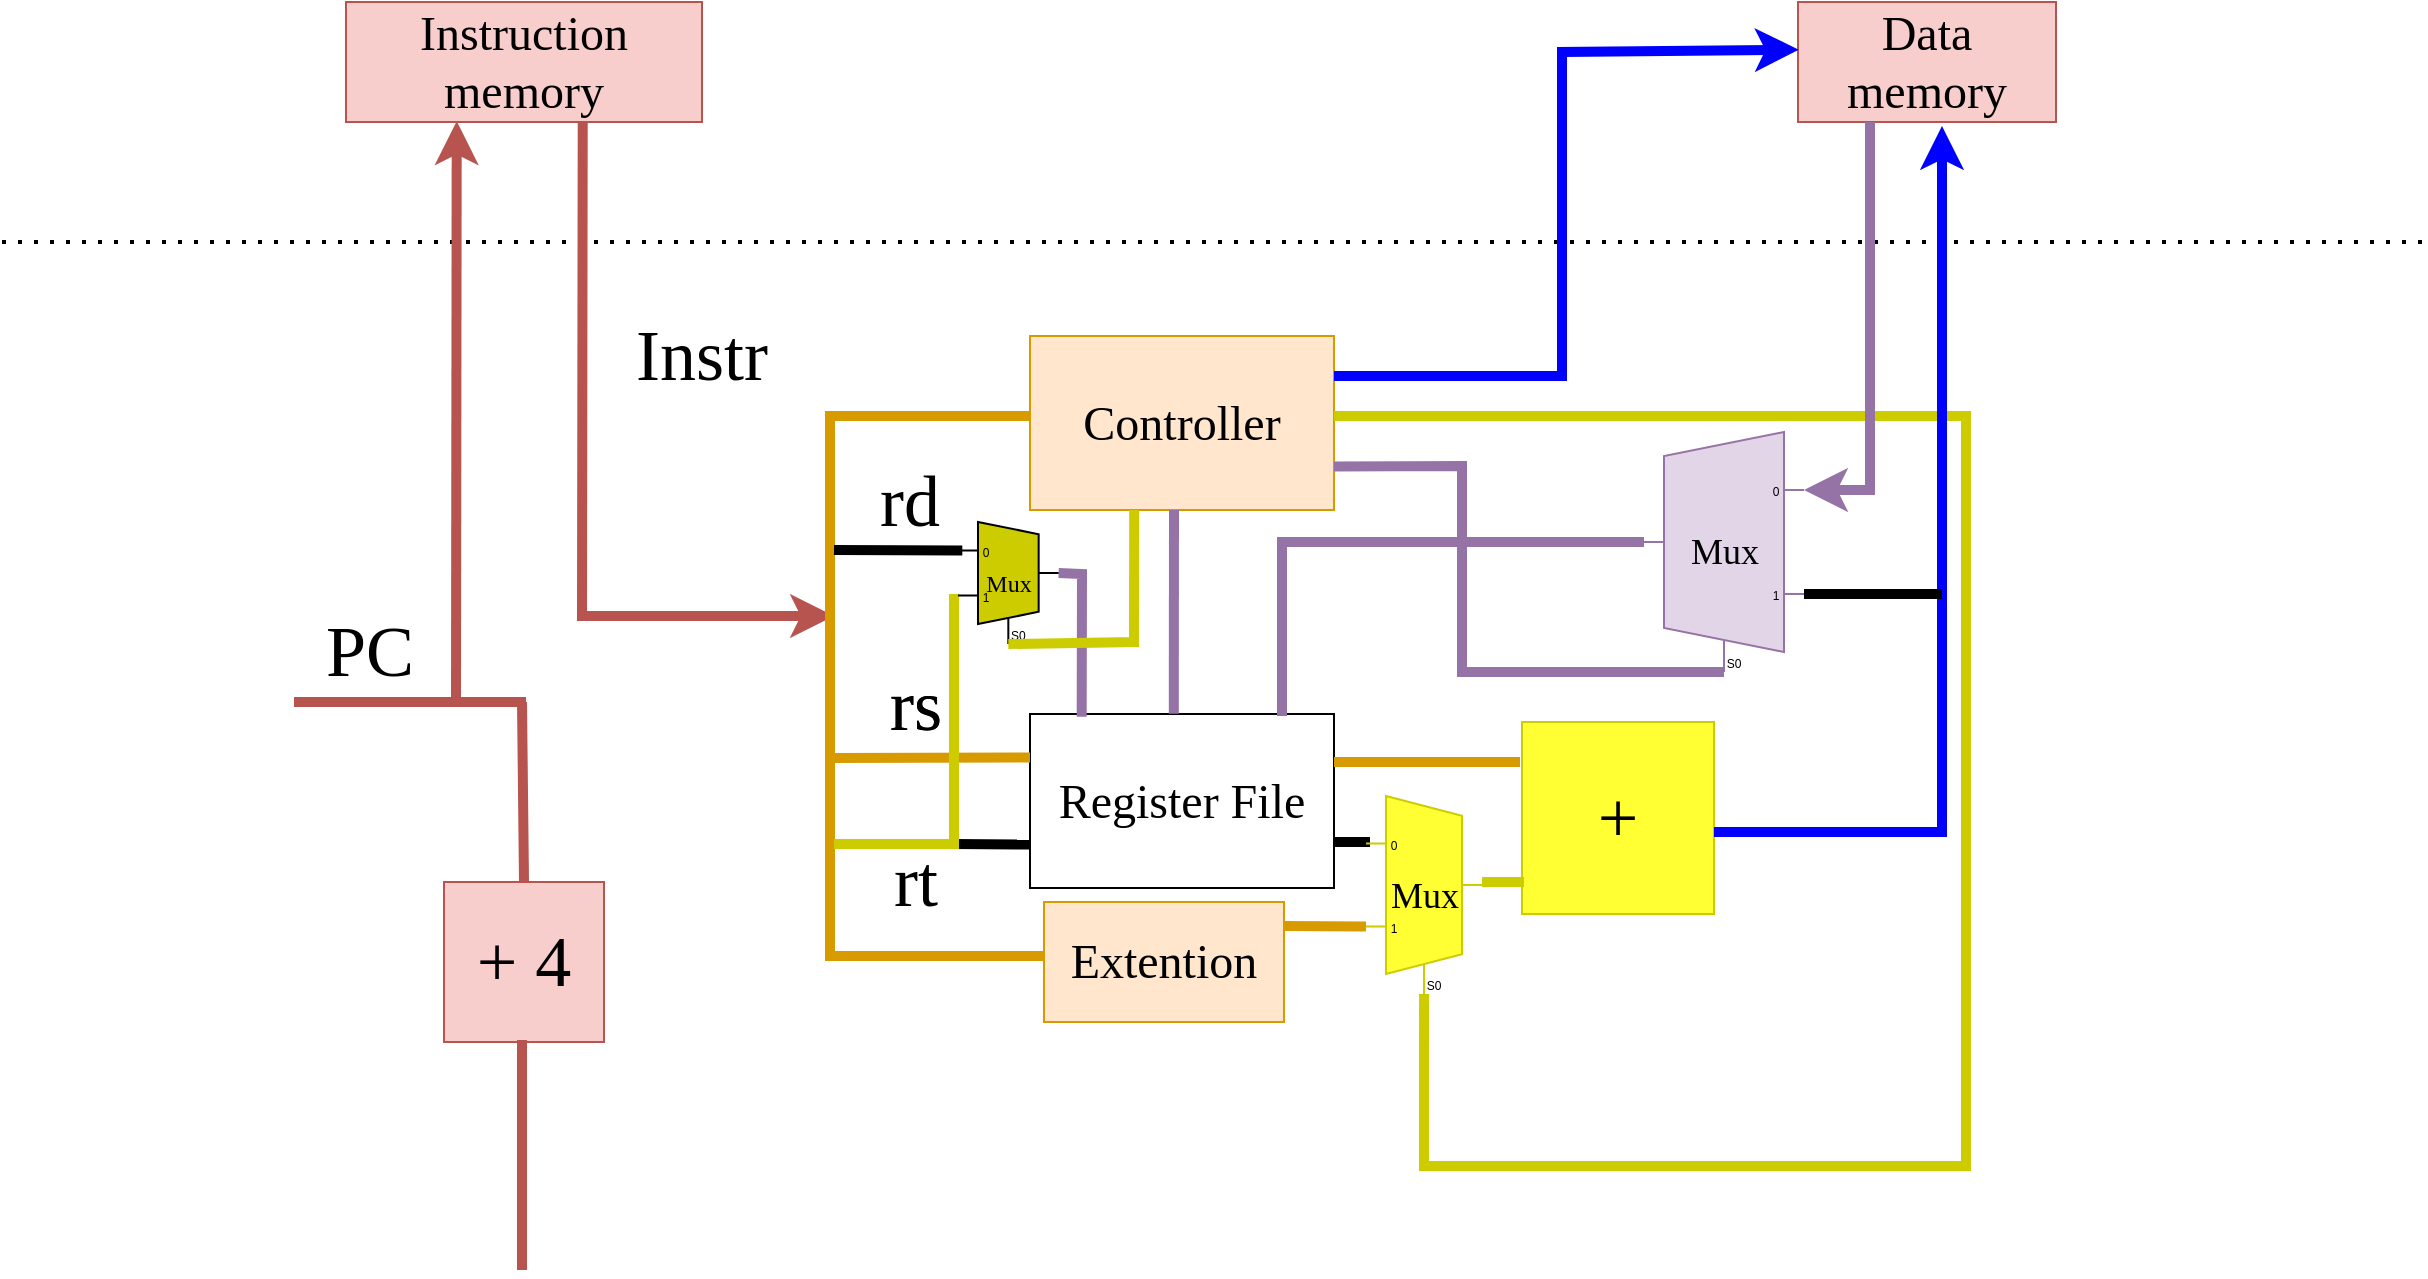 <mxfile version="14.2.4" type="embed">
    <diagram id="UxHduN-RNN_G0654ucRH" name="Page-1">
        <mxGraphModel dx="1280" dy="585" grid="0" gridSize="10" guides="1" tooltips="1" connect="1" arrows="1" fold="1" page="1" pageScale="1" pageWidth="827" pageHeight="1169" math="0" shadow="0">
            <root>
                <mxCell id="0"/>
                <mxCell id="1" parent="0"/>
                <mxCell id="7" value="&lt;font style=&quot;font-size: 24px&quot; face=&quot;Ubuntu Mono&quot;&gt;Instruction memory&lt;/font&gt;" style="rounded=0;whiteSpace=wrap;html=1;fillColor=#f8cecc;strokeColor=#b85450;" parent="1" vertex="1">
                    <mxGeometry x="442" y="180" width="178" height="60" as="geometry"/>
                </mxCell>
                <mxCell id="8" value="" style="endArrow=none;dashed=1;html=1;dashPattern=1 3;strokeWidth=2;" parent="1" edge="1">
                    <mxGeometry width="50" height="50" relative="1" as="geometry">
                        <mxPoint x="270" y="300" as="sourcePoint"/>
                        <mxPoint x="1480" y="300" as="targetPoint"/>
                    </mxGeometry>
                </mxCell>
                <mxCell id="9" value="" style="endArrow=classic;html=1;entryX=0.311;entryY=0.993;entryDx=0;entryDy=0;entryPerimeter=0;strokeWidth=5;endFill=1;fillColor=#f8cecc;strokeColor=#b85450;" parent="1" target="7" edge="1">
                    <mxGeometry width="50" height="50" relative="1" as="geometry">
                        <mxPoint x="497" y="530" as="sourcePoint"/>
                        <mxPoint x="680" y="440" as="targetPoint"/>
                    </mxGeometry>
                </mxCell>
                <mxCell id="10" value="" style="endArrow=none;html=1;entryX=0.311;entryY=0.993;entryDx=0;entryDy=0;entryPerimeter=0;strokeWidth=5;startArrow=classic;startFill=1;rounded=0;fillColor=#f8cecc;strokeColor=#b85450;" parent="1" edge="1">
                    <mxGeometry width="50" height="50" relative="1" as="geometry">
                        <mxPoint x="686" y="487" as="sourcePoint"/>
                        <mxPoint x="560.358" y="240.0" as="targetPoint"/>
                        <Array as="points">
                            <mxPoint x="560" y="487"/>
                        </Array>
                    </mxGeometry>
                </mxCell>
                <mxCell id="11" value="" style="endArrow=none;html=1;strokeWidth=5;fillColor=#f8cecc;strokeColor=#b85450;" parent="1" edge="1">
                    <mxGeometry width="50" height="50" relative="1" as="geometry">
                        <mxPoint x="416" y="530" as="sourcePoint"/>
                        <mxPoint x="532" y="530" as="targetPoint"/>
                    </mxGeometry>
                </mxCell>
                <mxCell id="14" value="&lt;font style=&quot;font-size: 24px&quot; face=&quot;Ubuntu Mono&quot;&gt;Register File&lt;/font&gt;" style="rounded=0;whiteSpace=wrap;html=1;" parent="1" vertex="1">
                    <mxGeometry x="784" y="536" width="152" height="87" as="geometry"/>
                </mxCell>
                <mxCell id="17" value="&lt;font style=&quot;font-size: 36px&quot; face=&quot;Ubuntu Mono&quot;&gt;+ 4&lt;/font&gt;" style="whiteSpace=wrap;html=1;aspect=fixed;fillColor=#f8cecc;strokeColor=#b85450;" parent="1" vertex="1">
                    <mxGeometry x="491" y="620" width="80" height="80" as="geometry"/>
                </mxCell>
                <mxCell id="18" value="" style="endArrow=none;html=1;strokeWidth=5;exitX=0.5;exitY=0;exitDx=0;exitDy=0;fillColor=#f8cecc;strokeColor=#b85450;" parent="1" source="17" edge="1">
                    <mxGeometry width="50" height="50" relative="1" as="geometry">
                        <mxPoint x="760" y="600" as="sourcePoint"/>
                        <mxPoint x="530" y="530" as="targetPoint"/>
                    </mxGeometry>
                </mxCell>
                <mxCell id="19" value="" style="endArrow=none;html=1;strokeWidth=5;fillColor=#f8cecc;strokeColor=#b85450;" parent="1" edge="1">
                    <mxGeometry width="50" height="50" relative="1" as="geometry">
                        <mxPoint x="530" y="814" as="sourcePoint"/>
                        <mxPoint x="530" y="699" as="targetPoint"/>
                    </mxGeometry>
                </mxCell>
                <mxCell id="20" value="&lt;font style=&quot;font-size: 36px&quot; face=&quot;Ubuntu Mono&quot;&gt;PC&lt;/font&gt;" style="text;html=1;strokeColor=none;fillColor=none;align=center;verticalAlign=middle;whiteSpace=wrap;rounded=0;" parent="1" vertex="1">
                    <mxGeometry x="434" y="495" width="40" height="20" as="geometry"/>
                </mxCell>
                <mxCell id="23" value="&lt;font style=&quot;font-size: 36px&quot; face=&quot;Ubuntu Mono&quot;&gt;Instr&lt;/font&gt;" style="text;html=1;strokeColor=none;fillColor=none;align=center;verticalAlign=middle;whiteSpace=wrap;rounded=0;" parent="1" vertex="1">
                    <mxGeometry x="600" y="347" width="40" height="20" as="geometry"/>
                </mxCell>
                <mxCell id="24" value="&lt;font style=&quot;font-size: 24px&quot; face=&quot;Ubuntu Mono&quot;&gt;Controller&lt;/font&gt;" style="rounded=0;whiteSpace=wrap;html=1;fillColor=#ffe6cc;strokeColor=#d79b00;" parent="1" vertex="1">
                    <mxGeometry x="784" y="347" width="152" height="87" as="geometry"/>
                </mxCell>
                <mxCell id="25" value="" style="endArrow=none;html=1;strokeWidth=5;rounded=0;fillColor=#ffe6cc;strokeColor=#d79b00;" parent="1" edge="1">
                    <mxGeometry width="50" height="50" relative="1" as="geometry">
                        <mxPoint x="684" y="489" as="sourcePoint"/>
                        <mxPoint x="784.0" y="387" as="targetPoint"/>
                        <Array as="points">
                            <mxPoint x="684" y="387"/>
                        </Array>
                    </mxGeometry>
                </mxCell>
                <mxCell id="26" value="" style="endArrow=none;html=1;strokeWidth=5;rounded=0;entryX=0;entryY=0.25;entryDx=0;entryDy=0;fillColor=#ffe6cc;strokeColor=#d79b00;" parent="1" target="14" edge="1">
                    <mxGeometry width="50" height="50" relative="1" as="geometry">
                        <mxPoint x="684" y="488" as="sourcePoint"/>
                        <mxPoint x="705" y="536" as="targetPoint"/>
                        <Array as="points">
                            <mxPoint x="684" y="558"/>
                        </Array>
                    </mxGeometry>
                </mxCell>
                <mxCell id="28" value="" style="endArrow=none;html=1;strokeWidth=5;fillColor=#ffe6cc;strokeColor=#d79b00;" parent="1" edge="1">
                    <mxGeometry width="50" height="50" relative="1" as="geometry">
                        <mxPoint x="936" y="560" as="sourcePoint"/>
                        <mxPoint x="1029" y="560" as="targetPoint"/>
                    </mxGeometry>
                </mxCell>
                <mxCell id="30" value="" style="endArrow=none;html=1;strokeWidth=5;fillColor=#ffe6cc;" parent="1" edge="1">
                    <mxGeometry width="50" height="50" relative="1" as="geometry">
                        <mxPoint x="936" y="600" as="sourcePoint"/>
                        <mxPoint x="954" y="600" as="targetPoint"/>
                    </mxGeometry>
                </mxCell>
                <mxCell id="31" value="&lt;font face=&quot;Ubuntu Mono&quot; style=&quot;font-size: 36px&quot;&gt;+&lt;/font&gt;" style="whiteSpace=wrap;html=1;aspect=fixed;fillColor=#FFFF33;strokeColor=#CCCC00;" parent="1" vertex="1">
                    <mxGeometry x="1030" y="540" width="96" height="96" as="geometry"/>
                </mxCell>
                <mxCell id="32" value="" style="endArrow=none;html=1;strokeWidth=5;exitX=0.473;exitY=-0.002;exitDx=0;exitDy=0;exitPerimeter=0;fillColor=#e1d5e7;strokeColor=#9673a6;" parent="1" source="14" edge="1">
                    <mxGeometry width="50" height="50" relative="1" as="geometry">
                        <mxPoint x="856" y="530" as="sourcePoint"/>
                        <mxPoint x="856" y="434" as="targetPoint"/>
                    </mxGeometry>
                </mxCell>
                <mxCell id="36" value="&lt;font style=&quot;font-size: 36px&quot; face=&quot;Ubuntu Mono&quot;&gt;rs&lt;/font&gt;" style="text;html=1;strokeColor=none;fillColor=none;align=center;verticalAlign=middle;whiteSpace=wrap;rounded=0;" parent="1" vertex="1">
                    <mxGeometry x="707" y="522" width="40" height="20" as="geometry"/>
                </mxCell>
                <mxCell id="40" value="&lt;font style=&quot;font-size: 18px&quot; face=&quot;Ubuntu Mono&quot;&gt;Mux&lt;/font&gt;" style="shadow=0;dashed=0;align=center;html=1;strokeWidth=1;shape=mxgraph.electrical.abstract.mux2;fillColor=#FFFF33;strokeColor=#CCCC00;" parent="1" vertex="1">
                    <mxGeometry x="952" y="577" width="58" height="99" as="geometry"/>
                </mxCell>
                <mxCell id="41" value="" style="endArrow=none;html=1;strokeWidth=5;rounded=0;fillColor=#ffe6cc;strokeColor=#d79b00;" parent="1" edge="1">
                    <mxGeometry width="50" height="50" relative="1" as="geometry">
                        <mxPoint x="684" y="557" as="sourcePoint"/>
                        <mxPoint x="791" y="657" as="targetPoint"/>
                        <Array as="points">
                            <mxPoint x="684" y="657"/>
                        </Array>
                    </mxGeometry>
                </mxCell>
                <mxCell id="42" value="" style="endArrow=none;html=1;strokeWidth=5;fillColor=#fff2cc;strokeColor=#CCCC00;" parent="1" edge="1">
                    <mxGeometry width="50" height="50" relative="1" as="geometry">
                        <mxPoint x="1010" y="620" as="sourcePoint"/>
                        <mxPoint x="1031" y="620" as="targetPoint"/>
                    </mxGeometry>
                </mxCell>
                <mxCell id="43" value="&lt;font style=&quot;font-size: 24px&quot; face=&quot;Ubuntu Mono&quot;&gt;Extention&lt;/font&gt;" style="rounded=0;whiteSpace=wrap;html=1;fillColor=#ffe6cc;strokeColor=#d79b00;" parent="1" vertex="1">
                    <mxGeometry x="791" y="630" width="120" height="60" as="geometry"/>
                </mxCell>
                <mxCell id="44" value="" style="endArrow=none;html=1;strokeWidth=5;fillColor=#ffe6cc;strokeColor=#d79b00;entryX=0;entryY=0.629;entryDx=0;entryDy=3;entryPerimeter=0;" parent="1" target="40" edge="1">
                    <mxGeometry width="50" height="50" relative="1" as="geometry">
                        <mxPoint x="911" y="642" as="sourcePoint"/>
                        <mxPoint x="929" y="642" as="targetPoint"/>
                    </mxGeometry>
                </mxCell>
                <mxCell id="46" value="" style="endArrow=none;html=1;strokeWidth=5;fillColor=#fff2cc;entryX=0.328;entryY=1;entryDx=10;entryDy=0;entryPerimeter=0;rounded=0;strokeColor=#CCCC00;" parent="1" target="40" edge="1">
                    <mxGeometry width="50" height="50" relative="1" as="geometry">
                        <mxPoint x="936" y="387" as="sourcePoint"/>
                        <mxPoint x="980" y="762" as="targetPoint"/>
                        <Array as="points">
                            <mxPoint x="1252" y="387"/>
                            <mxPoint x="1252" y="762"/>
                            <mxPoint x="981" y="762"/>
                        </Array>
                    </mxGeometry>
                </mxCell>
                <mxCell id="47" value="&lt;font style=&quot;font-size: 24px&quot; face=&quot;Ubuntu Mono&quot;&gt;Data memory&lt;/font&gt;" style="rounded=0;whiteSpace=wrap;html=1;fillColor=#f8cecc;strokeColor=#b85450;" parent="1" vertex="1">
                    <mxGeometry x="1168" y="180" width="129" height="60" as="geometry"/>
                </mxCell>
                <mxCell id="48" value="" style="endArrow=classic;html=1;strokeWidth=5;fillColor=#e1d5e7;strokeColor=#0000FF;rounded=0;endFill=1;" parent="1" edge="1">
                    <mxGeometry width="50" height="50" relative="1" as="geometry">
                        <mxPoint x="1126" y="595" as="sourcePoint"/>
                        <mxPoint x="1240" y="242" as="targetPoint"/>
                        <Array as="points">
                            <mxPoint x="1240" y="595"/>
                        </Array>
                    </mxGeometry>
                </mxCell>
                <mxCell id="49" value="" style="endArrow=classic;html=1;strokeWidth=5;fillColor=#e1d5e7;strokeColor=#9673a6;rounded=0;endFill=1;entryX=1;entryY=0.217;entryDx=0;entryDy=3;entryPerimeter=0;" parent="1" target="50" edge="1">
                    <mxGeometry width="50" height="50" relative="1" as="geometry">
                        <mxPoint x="1204" y="240" as="sourcePoint"/>
                        <mxPoint x="1204" y="426" as="targetPoint"/>
                        <Array as="points">
                            <mxPoint x="1204" y="424"/>
                        </Array>
                    </mxGeometry>
                </mxCell>
                <mxCell id="50" value="&lt;font face=&quot;Ubuntu Mono&quot; style=&quot;font-size: 18px&quot;&gt;Mux&lt;/font&gt;" style="shadow=0;dashed=0;align=center;html=1;strokeWidth=1;shape=mxgraph.electrical.abstract.mux2;operation=demux;fillColor=#e1d5e7;strokeColor=#9673a6;" parent="1" vertex="1">
                    <mxGeometry x="1091" y="395" width="80" height="120" as="geometry"/>
                </mxCell>
                <mxCell id="51" value="" style="endArrow=none;html=1;strokeWidth=5;fillColor=#e1d5e7;" parent="1" edge="1">
                    <mxGeometry width="50" height="50" relative="1" as="geometry">
                        <mxPoint x="1171" y="476" as="sourcePoint"/>
                        <mxPoint x="1240" y="476" as="targetPoint"/>
                    </mxGeometry>
                </mxCell>
                <mxCell id="53" value="" style="endArrow=none;html=1;strokeWidth=5;fillColor=#e1d5e7;strokeColor=#9673a6;rounded=0;" parent="1" edge="1">
                    <mxGeometry width="50" height="50" relative="1" as="geometry">
                        <mxPoint x="910" y="537" as="sourcePoint"/>
                        <mxPoint x="1091" y="450" as="targetPoint"/>
                        <Array as="points">
                            <mxPoint x="910" y="450"/>
                        </Array>
                    </mxGeometry>
                </mxCell>
                <mxCell id="54" value="" style="endArrow=classic;html=1;strokeWidth=5;fillColor=#e1d5e7;strokeColor=#0000FF;rounded=0;endFill=1;entryX=0.003;entryY=0.397;entryDx=0;entryDy=0;entryPerimeter=0;" parent="1" target="47" edge="1">
                    <mxGeometry width="50" height="50" relative="1" as="geometry">
                        <mxPoint x="936" y="367" as="sourcePoint"/>
                        <mxPoint x="1171" y="135" as="targetPoint"/>
                        <Array as="points">
                            <mxPoint x="1050" y="367"/>
                            <mxPoint x="1050" y="205"/>
                        </Array>
                    </mxGeometry>
                </mxCell>
                <mxCell id="55" value="" style="endArrow=none;html=1;strokeWidth=5;fillColor=#e1d5e7;strokeColor=#9673a6;rounded=0;entryX=1;entryY=0.75;entryDx=0;entryDy=0;exitX=0.375;exitY=1;exitDx=10;exitDy=0;exitPerimeter=0;" parent="1" source="50" target="24" edge="1">
                    <mxGeometry width="50" height="50" relative="1" as="geometry">
                        <mxPoint x="1143" y="526" as="sourcePoint"/>
                        <mxPoint x="1000.1" y="413.17" as="targetPoint"/>
                        <Array as="points">
                            <mxPoint x="1000" y="515"/>
                            <mxPoint x="1000" y="412"/>
                        </Array>
                    </mxGeometry>
                </mxCell>
                <mxCell id="56" value="" style="endArrow=none;html=1;strokeWidth=5;rounded=0;entryX=0;entryY=0.75;entryDx=0;entryDy=0;fillColor=#ffe6cc;" edge="1" parent="1">
                    <mxGeometry width="50" height="50" relative="1" as="geometry">
                        <mxPoint x="746" y="601" as="sourcePoint"/>
                        <mxPoint x="784" y="601.25" as="targetPoint"/>
                        <Array as="points"/>
                    </mxGeometry>
                </mxCell>
                <mxCell id="57" value="" style="endArrow=none;html=1;strokeWidth=5;rounded=0;entryX=0.17;entryY=0.016;entryDx=0;entryDy=0;entryPerimeter=0;fillColor=#e1d5e7;exitX=1;exitY=0.5;exitDx=0;exitDy=-5;exitPerimeter=0;strokeColor=#9673A6;" edge="1" parent="1" source="61">
                    <mxGeometry width="50" height="50" relative="1" as="geometry">
                        <mxPoint x="787" y="457" as="sourcePoint"/>
                        <mxPoint x="809.84" y="537.392" as="targetPoint"/>
                        <Array as="points">
                            <mxPoint x="810" y="466"/>
                        </Array>
                    </mxGeometry>
                </mxCell>
                <mxCell id="58" value="&lt;font style=&quot;font-size: 36px&quot; face=&quot;Ubuntu Mono&quot;&gt;rs&lt;/font&gt;" style="text;html=1;strokeColor=none;fillColor=none;align=center;verticalAlign=middle;whiteSpace=wrap;rounded=0;" vertex="1" parent="1">
                    <mxGeometry x="707" y="522" width="40" height="20" as="geometry"/>
                </mxCell>
                <mxCell id="59" value="&lt;font style=&quot;font-size: 36px&quot; face=&quot;Ubuntu Mono&quot;&gt;rt&lt;/font&gt;" style="text;html=1;strokeColor=none;fillColor=none;align=center;verticalAlign=middle;whiteSpace=wrap;rounded=0;" vertex="1" parent="1">
                    <mxGeometry x="707" y="610" width="40" height="20" as="geometry"/>
                </mxCell>
                <mxCell id="60" value="" style="endArrow=none;html=1;strokeWidth=5;fillColor=#6a00ff;rounded=0;strokeColor=#CCCC00;" edge="1" parent="1">
                    <mxGeometry width="50" height="50" relative="1" as="geometry">
                        <mxPoint x="686" y="601" as="sourcePoint"/>
                        <mxPoint x="746" y="476" as="targetPoint"/>
                        <Array as="points">
                            <mxPoint x="746" y="601"/>
                        </Array>
                    </mxGeometry>
                </mxCell>
                <mxCell id="61" value="&lt;font face=&quot;Ubuntu Mono&quot;&gt;Mux&lt;/font&gt;" style="shadow=0;dashed=0;align=center;html=1;strokeWidth=1;shape=mxgraph.electrical.abstract.mux2;fillColor=#CCCC00;" vertex="1" parent="1">
                    <mxGeometry x="748" y="440" width="50.33" height="61" as="geometry"/>
                </mxCell>
                <mxCell id="62" value="" style="endArrow=none;html=1;strokeWidth=5;fillColor=#ffe6cc;entryX=0.043;entryY=0.233;entryDx=0;entryDy=0;entryPerimeter=0;" edge="1" parent="1" target="61">
                    <mxGeometry width="50" height="50" relative="1" as="geometry">
                        <mxPoint x="686" y="454" as="sourcePoint"/>
                        <mxPoint x="747" y="454" as="targetPoint"/>
                    </mxGeometry>
                </mxCell>
                <mxCell id="63" value="&lt;font style=&quot;font-size: 36px&quot; face=&quot;Ubuntu Mono&quot;&gt;rd&lt;/font&gt;" style="text;html=1;strokeColor=none;fillColor=none;align=center;verticalAlign=middle;whiteSpace=wrap;rounded=0;" vertex="1" parent="1">
                    <mxGeometry x="704" y="420" width="40" height="20" as="geometry"/>
                </mxCell>
                <mxCell id="64" value="" style="endArrow=none;html=1;strokeWidth=5;exitX=0.301;exitY=1;exitDx=10;exitDy=0;exitPerimeter=0;fillColor=#e1d5e7;rounded=0;strokeColor=#CCCC00;" edge="1" parent="1" source="61">
                    <mxGeometry width="50" height="50" relative="1" as="geometry">
                        <mxPoint x="835.996" y="535.826" as="sourcePoint"/>
                        <mxPoint x="836.1" y="434" as="targetPoint"/>
                        <Array as="points">
                            <mxPoint x="836" y="500"/>
                        </Array>
                    </mxGeometry>
                </mxCell>
            </root>
        </mxGraphModel>
    </diagram>
</mxfile>